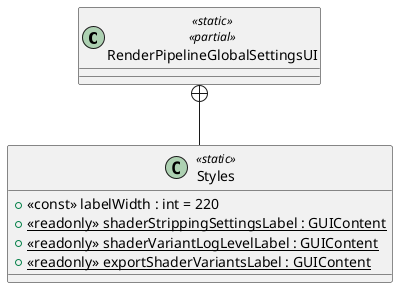 @startuml
class RenderPipelineGlobalSettingsUI <<static>> <<partial>> {
}
class Styles <<static>> {
    + <<const>> labelWidth : int = 220
    + {static} <<readonly>> shaderStrippingSettingsLabel : GUIContent
    + {static} <<readonly>> shaderVariantLogLevelLabel : GUIContent
    + {static} <<readonly>> exportShaderVariantsLabel : GUIContent
}
RenderPipelineGlobalSettingsUI +-- Styles
@enduml
